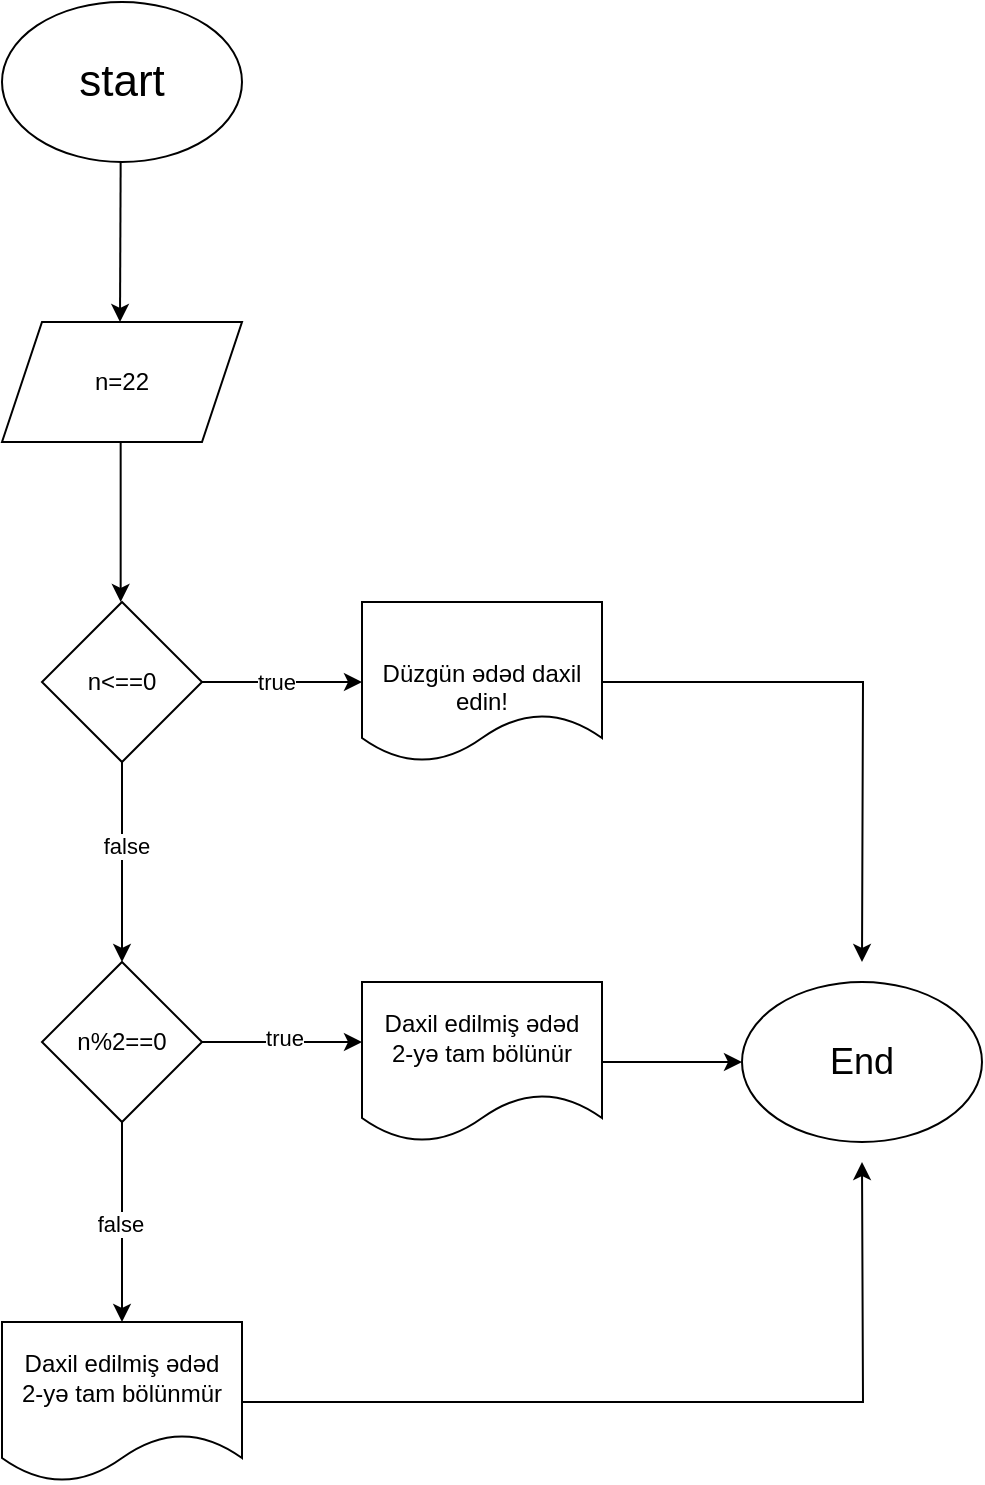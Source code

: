 <mxfile version="21.6.8" type="device">
  <diagram name="Sayfa -1" id="GJpWYgvRV7BZ1H4KNvyu">
    <mxGraphModel dx="954" dy="591" grid="1" gridSize="10" guides="1" tooltips="1" connect="1" arrows="1" fold="1" page="1" pageScale="1" pageWidth="827" pageHeight="1169" math="0" shadow="0">
      <root>
        <mxCell id="0" />
        <mxCell id="1" parent="0" />
        <mxCell id="6KJIbtu8iOFqBCgFrCQ7-20" value="&lt;font style=&quot;font-size: 22px;&quot;&gt;start&lt;/font&gt;" style="ellipse;whiteSpace=wrap;html=1;" vertex="1" parent="1">
          <mxGeometry x="90" y="60" width="120" height="80" as="geometry" />
        </mxCell>
        <mxCell id="6KJIbtu8iOFqBCgFrCQ7-21" value="" style="endArrow=classic;html=1;rounded=0;" edge="1" parent="1">
          <mxGeometry width="50" height="50" relative="1" as="geometry">
            <mxPoint x="149.33" y="140" as="sourcePoint" />
            <mxPoint x="149" y="220" as="targetPoint" />
            <Array as="points" />
          </mxGeometry>
        </mxCell>
        <mxCell id="6KJIbtu8iOFqBCgFrCQ7-22" value="n=22" style="shape=parallelogram;perimeter=parallelogramPerimeter;whiteSpace=wrap;html=1;fixedSize=1;" vertex="1" parent="1">
          <mxGeometry x="90" y="220" width="120" height="60" as="geometry" />
        </mxCell>
        <mxCell id="6KJIbtu8iOFqBCgFrCQ7-23" value="" style="endArrow=classic;html=1;rounded=0;" edge="1" parent="1">
          <mxGeometry width="50" height="50" relative="1" as="geometry">
            <mxPoint x="149.33" y="280" as="sourcePoint" />
            <mxPoint x="149.33" y="360" as="targetPoint" />
          </mxGeometry>
        </mxCell>
        <mxCell id="6KJIbtu8iOFqBCgFrCQ7-25" style="edgeStyle=orthogonalEdgeStyle;rounded=0;orthogonalLoop=1;jettySize=auto;html=1;exitX=1;exitY=0.5;exitDx=0;exitDy=0;" edge="1" parent="1" source="6KJIbtu8iOFqBCgFrCQ7-24">
          <mxGeometry relative="1" as="geometry">
            <mxPoint x="270" y="400" as="targetPoint" />
          </mxGeometry>
        </mxCell>
        <mxCell id="6KJIbtu8iOFqBCgFrCQ7-26" value="true" style="edgeLabel;html=1;align=center;verticalAlign=middle;resizable=0;points=[];" vertex="1" connectable="0" parent="6KJIbtu8iOFqBCgFrCQ7-25">
          <mxGeometry x="-0.123" y="-5" relative="1" as="geometry">
            <mxPoint x="1" y="-5" as="offset" />
          </mxGeometry>
        </mxCell>
        <mxCell id="6KJIbtu8iOFqBCgFrCQ7-29" style="edgeStyle=orthogonalEdgeStyle;rounded=0;orthogonalLoop=1;jettySize=auto;html=1;exitX=0.5;exitY=1;exitDx=0;exitDy=0;" edge="1" parent="1" source="6KJIbtu8iOFqBCgFrCQ7-24">
          <mxGeometry relative="1" as="geometry">
            <mxPoint x="150" y="540" as="targetPoint" />
          </mxGeometry>
        </mxCell>
        <mxCell id="6KJIbtu8iOFqBCgFrCQ7-30" value="false" style="edgeLabel;html=1;align=center;verticalAlign=middle;resizable=0;points=[];" vertex="1" connectable="0" parent="6KJIbtu8iOFqBCgFrCQ7-29">
          <mxGeometry x="-0.174" y="2" relative="1" as="geometry">
            <mxPoint as="offset" />
          </mxGeometry>
        </mxCell>
        <mxCell id="6KJIbtu8iOFqBCgFrCQ7-24" value="n&amp;lt;==0" style="rhombus;whiteSpace=wrap;html=1;" vertex="1" parent="1">
          <mxGeometry x="110" y="360" width="80" height="80" as="geometry" />
        </mxCell>
        <mxCell id="6KJIbtu8iOFqBCgFrCQ7-28" style="edgeStyle=orthogonalEdgeStyle;rounded=0;orthogonalLoop=1;jettySize=auto;html=1;exitX=1;exitY=0.5;exitDx=0;exitDy=0;" edge="1" parent="1" source="6KJIbtu8iOFqBCgFrCQ7-27">
          <mxGeometry relative="1" as="geometry">
            <mxPoint x="520" y="540" as="targetPoint" />
          </mxGeometry>
        </mxCell>
        <mxCell id="6KJIbtu8iOFqBCgFrCQ7-27" value="&lt;br&gt;&lt;br&gt;Düzgün ədəd daxil&lt;br&gt;edin!" style="shape=document;whiteSpace=wrap;html=1;boundedLbl=1;" vertex="1" parent="1">
          <mxGeometry x="270" y="360" width="120" height="80" as="geometry" />
        </mxCell>
        <mxCell id="6KJIbtu8iOFqBCgFrCQ7-32" style="edgeStyle=orthogonalEdgeStyle;rounded=0;orthogonalLoop=1;jettySize=auto;html=1;exitX=1;exitY=0.5;exitDx=0;exitDy=0;" edge="1" parent="1" source="6KJIbtu8iOFqBCgFrCQ7-31">
          <mxGeometry relative="1" as="geometry">
            <mxPoint x="270" y="580" as="targetPoint" />
          </mxGeometry>
        </mxCell>
        <mxCell id="6KJIbtu8iOFqBCgFrCQ7-33" value="true" style="edgeLabel;html=1;align=center;verticalAlign=middle;resizable=0;points=[];" vertex="1" connectable="0" parent="6KJIbtu8iOFqBCgFrCQ7-32">
          <mxGeometry x="-0.006" y="3" relative="1" as="geometry">
            <mxPoint x="-2" y="-2" as="offset" />
          </mxGeometry>
        </mxCell>
        <mxCell id="6KJIbtu8iOFqBCgFrCQ7-38" style="edgeStyle=orthogonalEdgeStyle;rounded=0;orthogonalLoop=1;jettySize=auto;html=1;exitX=0.5;exitY=1;exitDx=0;exitDy=0;" edge="1" parent="1" source="6KJIbtu8iOFqBCgFrCQ7-31">
          <mxGeometry relative="1" as="geometry">
            <mxPoint x="150" y="720" as="targetPoint" />
          </mxGeometry>
        </mxCell>
        <mxCell id="6KJIbtu8iOFqBCgFrCQ7-39" value="false" style="edgeLabel;html=1;align=center;verticalAlign=middle;resizable=0;points=[];" vertex="1" connectable="0" parent="6KJIbtu8iOFqBCgFrCQ7-38">
          <mxGeometry x="-0.005" y="-2" relative="1" as="geometry">
            <mxPoint x="-1" y="-1" as="offset" />
          </mxGeometry>
        </mxCell>
        <mxCell id="6KJIbtu8iOFqBCgFrCQ7-31" value="n%2==0" style="rhombus;whiteSpace=wrap;html=1;" vertex="1" parent="1">
          <mxGeometry x="110" y="540" width="80" height="80" as="geometry" />
        </mxCell>
        <mxCell id="6KJIbtu8iOFqBCgFrCQ7-36" style="edgeStyle=orthogonalEdgeStyle;rounded=0;orthogonalLoop=1;jettySize=auto;html=1;exitX=1;exitY=0.5;exitDx=0;exitDy=0;" edge="1" parent="1" source="6KJIbtu8iOFqBCgFrCQ7-34" target="6KJIbtu8iOFqBCgFrCQ7-37">
          <mxGeometry relative="1" as="geometry">
            <mxPoint x="470" y="590" as="targetPoint" />
          </mxGeometry>
        </mxCell>
        <mxCell id="6KJIbtu8iOFqBCgFrCQ7-34" value="Daxil edilmiş ədəd&lt;br&gt;2-yə tam bölünür" style="shape=document;whiteSpace=wrap;html=1;boundedLbl=1;" vertex="1" parent="1">
          <mxGeometry x="270" y="550" width="120" height="80" as="geometry" />
        </mxCell>
        <mxCell id="6KJIbtu8iOFqBCgFrCQ7-37" value="&lt;font style=&quot;font-size: 18px;&quot;&gt;End&lt;/font&gt;" style="ellipse;whiteSpace=wrap;html=1;" vertex="1" parent="1">
          <mxGeometry x="460" y="550" width="120" height="80" as="geometry" />
        </mxCell>
        <mxCell id="6KJIbtu8iOFqBCgFrCQ7-41" style="edgeStyle=orthogonalEdgeStyle;rounded=0;orthogonalLoop=1;jettySize=auto;html=1;exitX=1;exitY=0.5;exitDx=0;exitDy=0;" edge="1" parent="1" source="6KJIbtu8iOFqBCgFrCQ7-40">
          <mxGeometry relative="1" as="geometry">
            <mxPoint x="520" y="640" as="targetPoint" />
          </mxGeometry>
        </mxCell>
        <mxCell id="6KJIbtu8iOFqBCgFrCQ7-40" value="Daxil edilmiş ədəd&lt;br&gt;2-yə tam bölünmür" style="shape=document;whiteSpace=wrap;html=1;boundedLbl=1;" vertex="1" parent="1">
          <mxGeometry x="90" y="720" width="120" height="80" as="geometry" />
        </mxCell>
      </root>
    </mxGraphModel>
  </diagram>
</mxfile>
